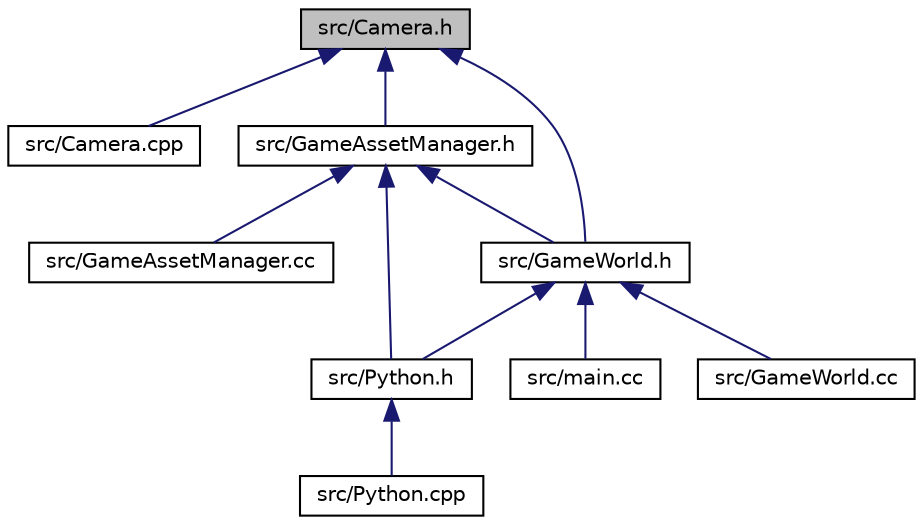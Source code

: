 digraph "src/Camera.h"
{
  edge [fontname="Helvetica",fontsize="10",labelfontname="Helvetica",labelfontsize="10"];
  node [fontname="Helvetica",fontsize="10",shape=record];
  Node1 [label="src/Camera.h",height=0.2,width=0.4,color="black", fillcolor="grey75", style="filled", fontcolor="black"];
  Node1 -> Node2 [dir="back",color="midnightblue",fontsize="10",style="solid"];
  Node2 [label="src/Camera.cpp",height=0.2,width=0.4,color="black", fillcolor="white", style="filled",URL="$_camera_8cpp.html"];
  Node1 -> Node3 [dir="back",color="midnightblue",fontsize="10",style="solid"];
  Node3 [label="src/GameAssetManager.h",height=0.2,width=0.4,color="black", fillcolor="white", style="filled",URL="$_game_asset_manager_8h.html"];
  Node3 -> Node4 [dir="back",color="midnightblue",fontsize="10",style="solid"];
  Node4 [label="src/GameAssetManager.cc",height=0.2,width=0.4,color="black", fillcolor="white", style="filled",URL="$_game_asset_manager_8cc.html"];
  Node3 -> Node5 [dir="back",color="midnightblue",fontsize="10",style="solid"];
  Node5 [label="src/GameWorld.h",height=0.2,width=0.4,color="black", fillcolor="white", style="filled",URL="$_game_world_8h.html"];
  Node5 -> Node6 [dir="back",color="midnightblue",fontsize="10",style="solid"];
  Node6 [label="src/GameWorld.cc",height=0.2,width=0.4,color="black", fillcolor="white", style="filled",URL="$_game_world_8cc.html"];
  Node5 -> Node7 [dir="back",color="midnightblue",fontsize="10",style="solid"];
  Node7 [label="src/main.cc",height=0.2,width=0.4,color="black", fillcolor="white", style="filled",URL="$main_8cc.html"];
  Node5 -> Node8 [dir="back",color="midnightblue",fontsize="10",style="solid"];
  Node8 [label="src/Python.h",height=0.2,width=0.4,color="black", fillcolor="white", style="filled",URL="$_python_8h.html"];
  Node8 -> Node9 [dir="back",color="midnightblue",fontsize="10",style="solid"];
  Node9 [label="src/Python.cpp",height=0.2,width=0.4,color="black", fillcolor="white", style="filled",URL="$_python_8cpp.html"];
  Node3 -> Node8 [dir="back",color="midnightblue",fontsize="10",style="solid"];
  Node1 -> Node5 [dir="back",color="midnightblue",fontsize="10",style="solid"];
}
